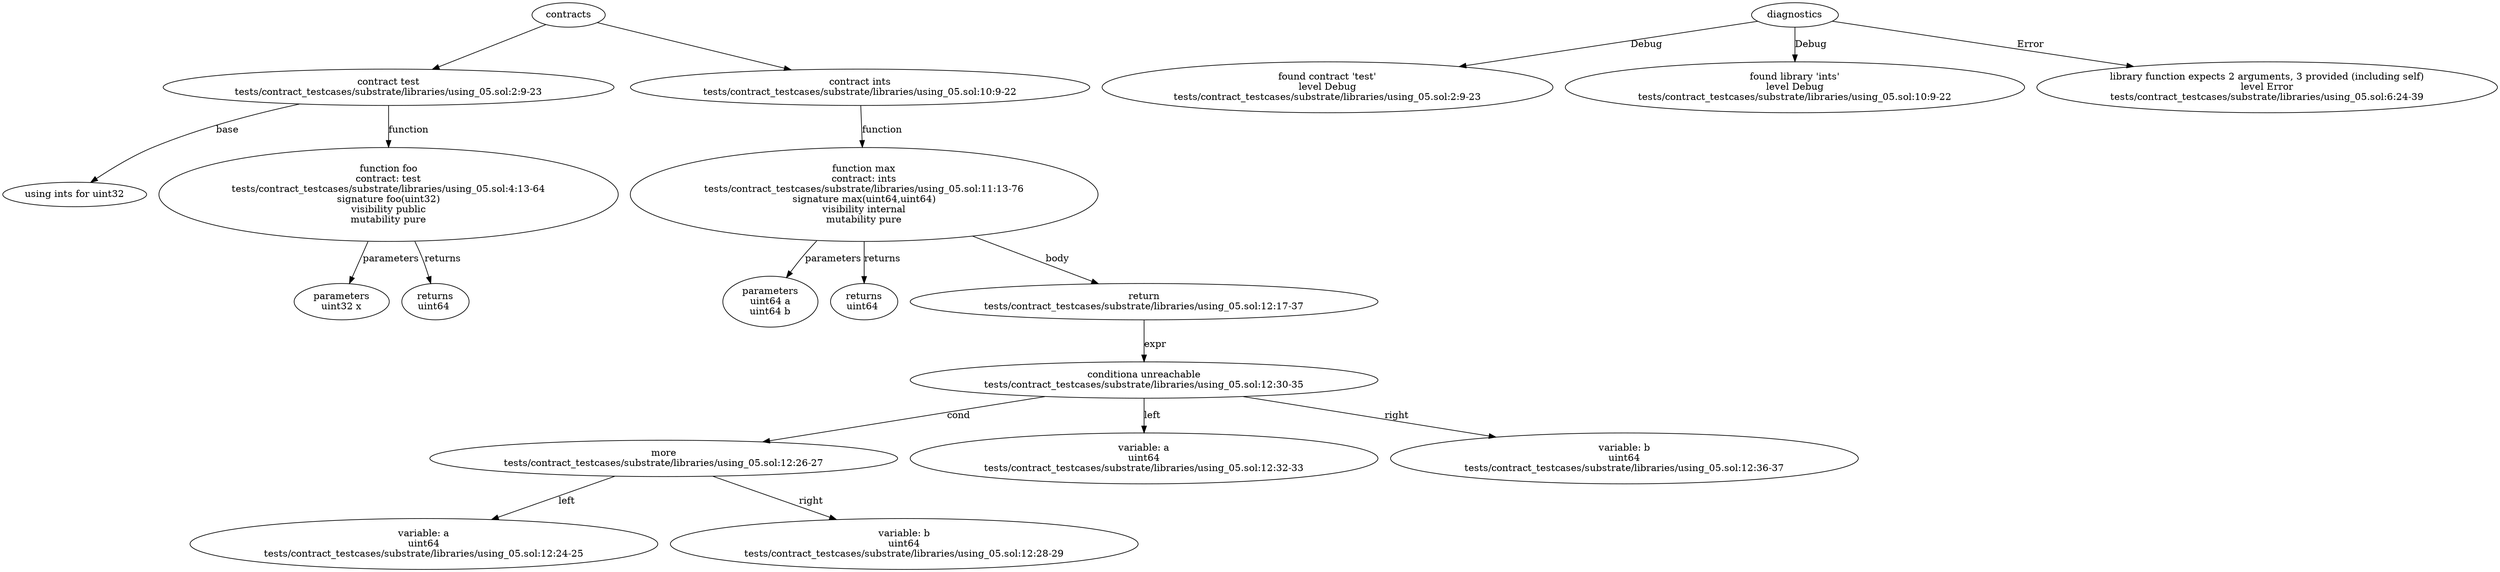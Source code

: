 strict digraph "tests/contract_testcases/substrate/libraries/using_05.sol" {
	contract [label="contract test\ntests/contract_testcases/substrate/libraries/using_05.sol:2:9-23"]
	using [label="using ints for uint32"]
	foo [label="function foo\ncontract: test\ntests/contract_testcases/substrate/libraries/using_05.sol:4:13-64\nsignature foo(uint32)\nvisibility public\nmutability pure"]
	parameters [label="parameters\nuint32 x"]
	returns [label="returns\nuint64 "]
	contract_6 [label="contract ints\ntests/contract_testcases/substrate/libraries/using_05.sol:10:9-22"]
	max [label="function max\ncontract: ints\ntests/contract_testcases/substrate/libraries/using_05.sol:11:13-76\nsignature max(uint64,uint64)\nvisibility internal\nmutability pure"]
	parameters_8 [label="parameters\nuint64 a\nuint64 b"]
	returns_9 [label="returns\nuint64 "]
	return [label="return\ntests/contract_testcases/substrate/libraries/using_05.sol:12:17-37"]
	conditional [label="conditiona unreachable\ntests/contract_testcases/substrate/libraries/using_05.sol:12:30-35"]
	more [label="more\ntests/contract_testcases/substrate/libraries/using_05.sol:12:26-27"]
	variable [label="variable: a\nuint64\ntests/contract_testcases/substrate/libraries/using_05.sol:12:24-25"]
	variable_14 [label="variable: b\nuint64\ntests/contract_testcases/substrate/libraries/using_05.sol:12:28-29"]
	variable_15 [label="variable: a\nuint64\ntests/contract_testcases/substrate/libraries/using_05.sol:12:32-33"]
	variable_16 [label="variable: b\nuint64\ntests/contract_testcases/substrate/libraries/using_05.sol:12:36-37"]
	diagnostic [label="found contract 'test'\nlevel Debug\ntests/contract_testcases/substrate/libraries/using_05.sol:2:9-23"]
	diagnostic_19 [label="found library 'ints'\nlevel Debug\ntests/contract_testcases/substrate/libraries/using_05.sol:10:9-22"]
	diagnostic_20 [label="library function expects 2 arguments, 3 provided (including self)\nlevel Error\ntests/contract_testcases/substrate/libraries/using_05.sol:6:24-39"]
	contracts -> contract
	contract -> using [label="base"]
	contract -> foo [label="function"]
	foo -> parameters [label="parameters"]
	foo -> returns [label="returns"]
	contracts -> contract_6
	contract_6 -> max [label="function"]
	max -> parameters_8 [label="parameters"]
	max -> returns_9 [label="returns"]
	max -> return [label="body"]
	return -> conditional [label="expr"]
	conditional -> more [label="cond"]
	more -> variable [label="left"]
	more -> variable_14 [label="right"]
	conditional -> variable_15 [label="left"]
	conditional -> variable_16 [label="right"]
	diagnostics -> diagnostic [label="Debug"]
	diagnostics -> diagnostic_19 [label="Debug"]
	diagnostics -> diagnostic_20 [label="Error"]
}
